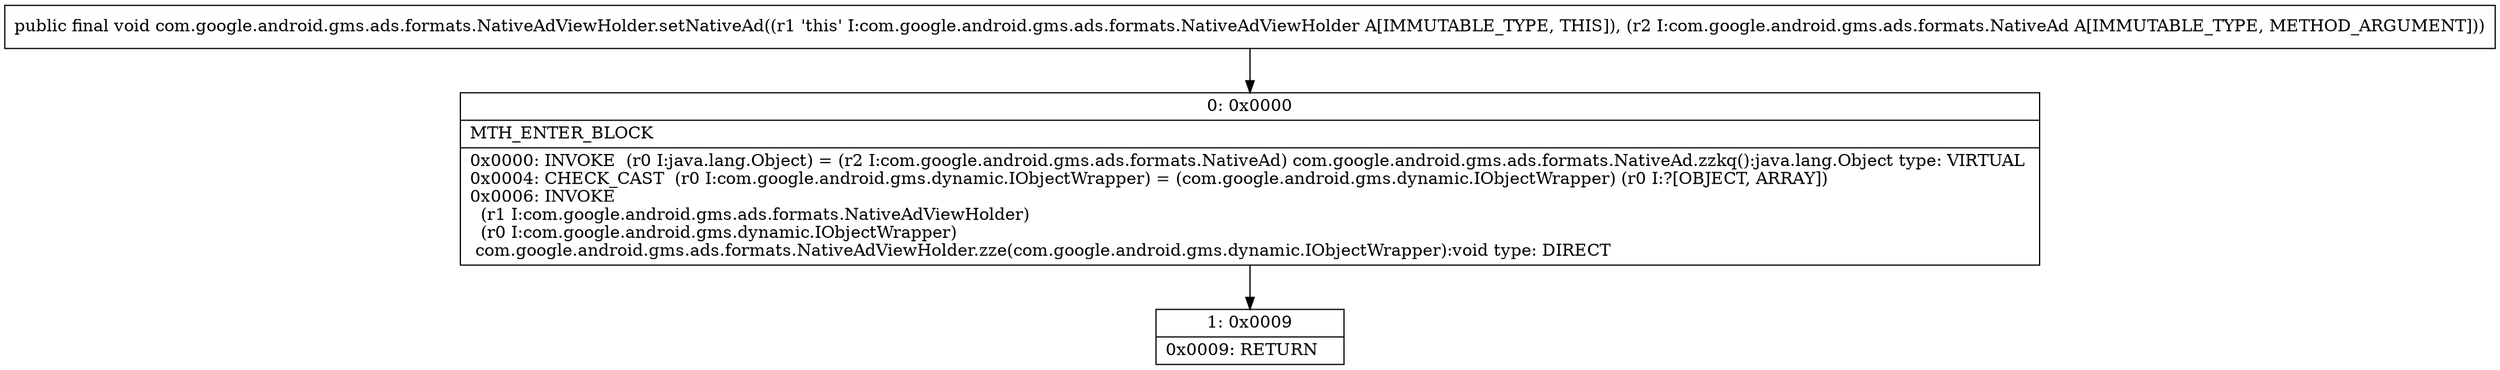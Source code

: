 digraph "CFG forcom.google.android.gms.ads.formats.NativeAdViewHolder.setNativeAd(Lcom\/google\/android\/gms\/ads\/formats\/NativeAd;)V" {
Node_0 [shape=record,label="{0\:\ 0x0000|MTH_ENTER_BLOCK\l|0x0000: INVOKE  (r0 I:java.lang.Object) = (r2 I:com.google.android.gms.ads.formats.NativeAd) com.google.android.gms.ads.formats.NativeAd.zzkq():java.lang.Object type: VIRTUAL \l0x0004: CHECK_CAST  (r0 I:com.google.android.gms.dynamic.IObjectWrapper) = (com.google.android.gms.dynamic.IObjectWrapper) (r0 I:?[OBJECT, ARRAY]) \l0x0006: INVOKE  \l  (r1 I:com.google.android.gms.ads.formats.NativeAdViewHolder)\l  (r0 I:com.google.android.gms.dynamic.IObjectWrapper)\l com.google.android.gms.ads.formats.NativeAdViewHolder.zze(com.google.android.gms.dynamic.IObjectWrapper):void type: DIRECT \l}"];
Node_1 [shape=record,label="{1\:\ 0x0009|0x0009: RETURN   \l}"];
MethodNode[shape=record,label="{public final void com.google.android.gms.ads.formats.NativeAdViewHolder.setNativeAd((r1 'this' I:com.google.android.gms.ads.formats.NativeAdViewHolder A[IMMUTABLE_TYPE, THIS]), (r2 I:com.google.android.gms.ads.formats.NativeAd A[IMMUTABLE_TYPE, METHOD_ARGUMENT])) }"];
MethodNode -> Node_0;
Node_0 -> Node_1;
}

